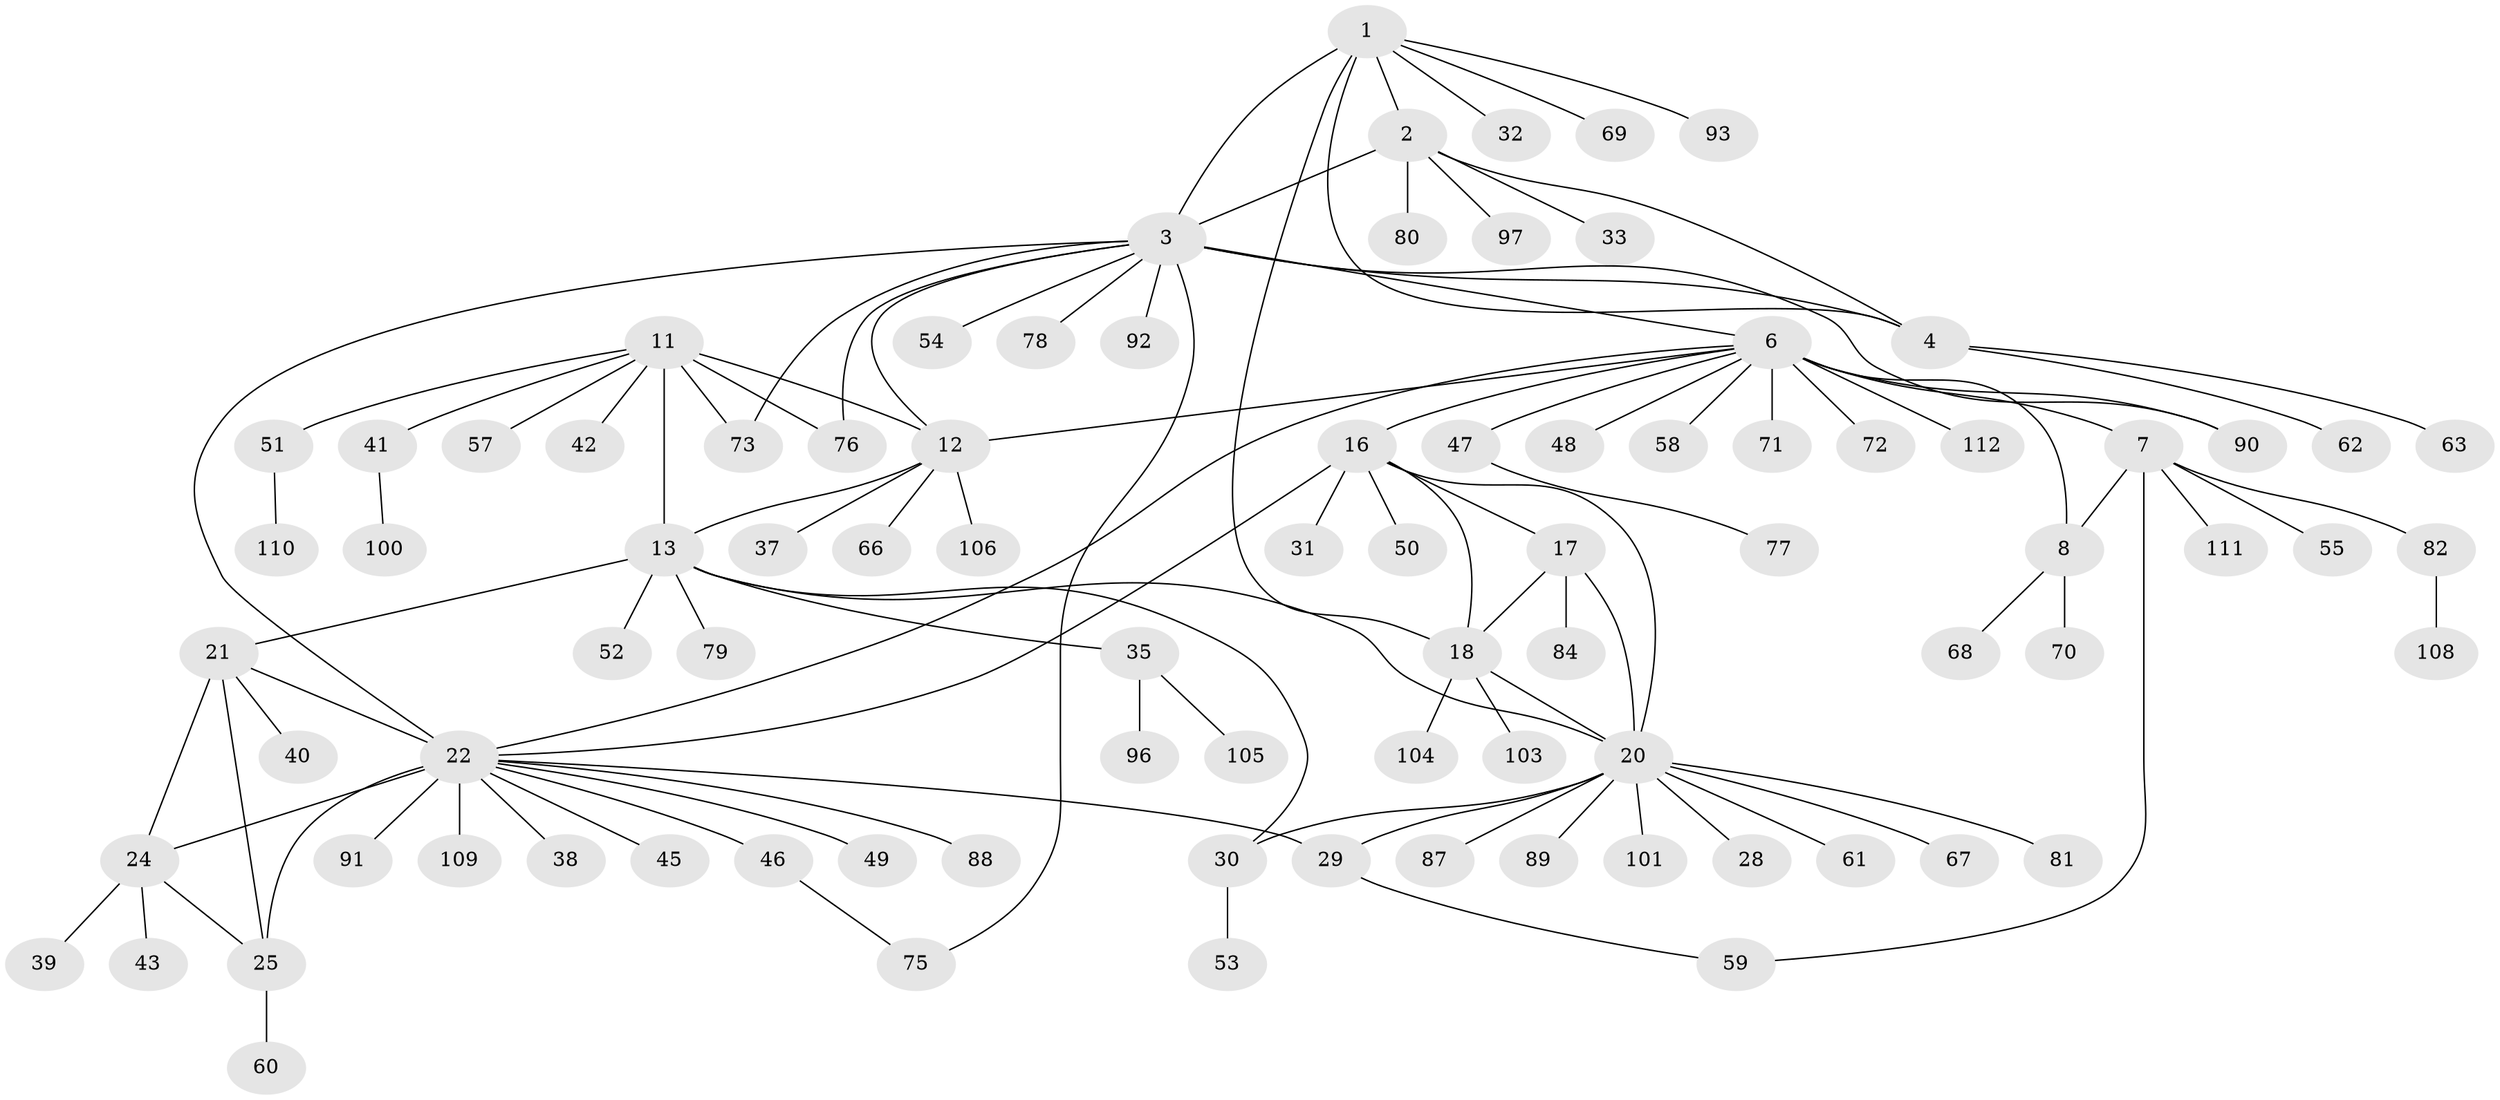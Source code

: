 // original degree distribution, {6: 0.0625, 8: 0.044642857142857144, 14: 0.017857142857142856, 11: 0.017857142857142856, 5: 0.03571428571428571, 9: 0.017857142857142856, 7: 0.026785714285714284, 2: 0.15178571428571427, 1: 0.5803571428571429, 4: 0.026785714285714284, 3: 0.017857142857142856}
// Generated by graph-tools (version 1.1) at 2025/11/02/27/25 16:11:36]
// undirected, 87 vertices, 110 edges
graph export_dot {
graph [start="1"]
  node [color=gray90,style=filled];
  1 [super="+5"];
  2 [super="+95"];
  3 [super="+85"];
  4 [super="+26"];
  6 [super="+9"];
  7;
  8 [super="+10"];
  11 [super="+15"];
  12 [super="+64"];
  13 [super="+14"];
  16 [super="+86"];
  17;
  18 [super="+19"];
  20 [super="+74"];
  21;
  22 [super="+23"];
  24 [super="+27"];
  25 [super="+36"];
  28 [super="+94"];
  29 [super="+65"];
  30 [super="+83"];
  31;
  32 [super="+34"];
  33;
  35 [super="+44"];
  37;
  38;
  39;
  40;
  41;
  42;
  43;
  45;
  46;
  47 [super="+56"];
  48;
  49;
  50;
  51;
  52;
  53 [super="+98"];
  54;
  55;
  57;
  58;
  59;
  60;
  61 [super="+99"];
  62;
  63;
  66;
  67;
  68;
  69;
  70;
  71;
  72;
  73;
  75;
  76;
  77;
  78;
  79;
  80;
  81;
  82 [super="+102"];
  84;
  87 [super="+107"];
  88;
  89;
  90;
  91;
  92;
  93;
  96;
  97;
  100;
  101;
  103;
  104;
  105;
  106;
  108;
  109;
  110;
  111;
  112;
  1 -- 2 [weight=2];
  1 -- 3 [weight=2];
  1 -- 4 [weight=2];
  1 -- 32;
  1 -- 69;
  1 -- 18;
  1 -- 93;
  2 -- 3;
  2 -- 4;
  2 -- 33;
  2 -- 80;
  2 -- 97;
  3 -- 4;
  3 -- 6;
  3 -- 12;
  3 -- 22;
  3 -- 54;
  3 -- 73;
  3 -- 76;
  3 -- 78;
  3 -- 90;
  3 -- 92;
  3 -- 75;
  4 -- 62;
  4 -- 63;
  6 -- 7 [weight=2];
  6 -- 8 [weight=4];
  6 -- 47;
  6 -- 48;
  6 -- 58;
  6 -- 71;
  6 -- 90;
  6 -- 112;
  6 -- 72;
  6 -- 12;
  6 -- 16;
  6 -- 22;
  7 -- 8 [weight=2];
  7 -- 55;
  7 -- 59;
  7 -- 82;
  7 -- 111;
  8 -- 70;
  8 -- 68;
  11 -- 12 [weight=2];
  11 -- 13 [weight=4];
  11 -- 41;
  11 -- 51;
  11 -- 73;
  11 -- 76;
  11 -- 57;
  11 -- 42;
  12 -- 13 [weight=2];
  12 -- 37;
  12 -- 106;
  12 -- 66;
  13 -- 20;
  13 -- 30;
  13 -- 52;
  13 -- 35;
  13 -- 21;
  13 -- 79;
  16 -- 17;
  16 -- 18 [weight=2];
  16 -- 20;
  16 -- 31;
  16 -- 50;
  16 -- 22;
  17 -- 18 [weight=2];
  17 -- 20;
  17 -- 84;
  18 -- 20 [weight=2];
  18 -- 104;
  18 -- 103;
  20 -- 28;
  20 -- 29;
  20 -- 61;
  20 -- 67;
  20 -- 81;
  20 -- 87;
  20 -- 89;
  20 -- 101;
  20 -- 30;
  21 -- 22 [weight=2];
  21 -- 24;
  21 -- 25;
  21 -- 40;
  22 -- 24 [weight=2];
  22 -- 25 [weight=2];
  22 -- 29;
  22 -- 38;
  22 -- 45;
  22 -- 46;
  22 -- 49;
  22 -- 109;
  22 -- 88;
  22 -- 91;
  24 -- 25;
  24 -- 39;
  24 -- 43;
  25 -- 60;
  29 -- 59;
  30 -- 53;
  35 -- 96;
  35 -- 105;
  41 -- 100;
  46 -- 75;
  47 -- 77;
  51 -- 110;
  82 -- 108;
}

